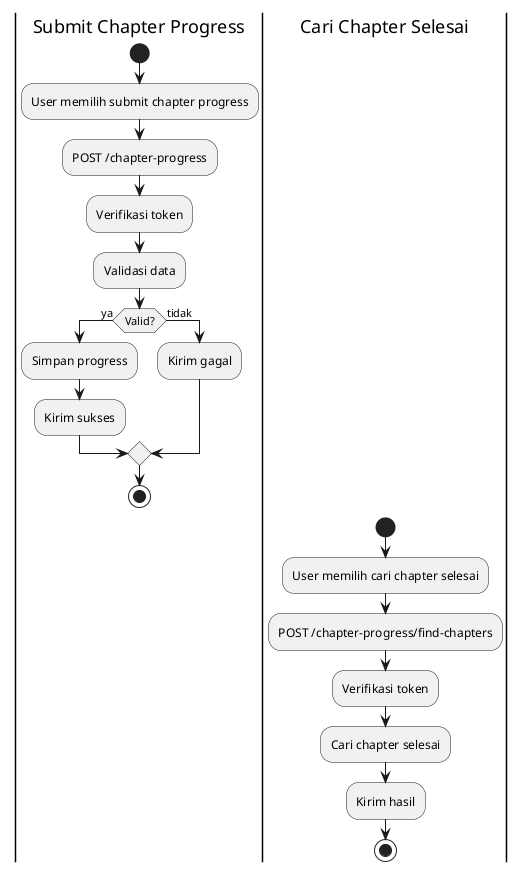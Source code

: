 @startuml

|Submit Chapter Progress|
start
:User memilih submit chapter progress;
:POST /chapter-progress;
:Verifikasi token;
:Validasi data;
if (Valid?) then (ya)
  :Simpan progress;
  :Kirim sukses;
else (tidak)
  :Kirim gagal;
endif
stop

|Cari Chapter Selesai|
start
:User memilih cari chapter selesai;
:POST /chapter-progress/find-chapters;
:Verifikasi token;
:Cari chapter selesai;
:Kirim hasil;
stop

@enduml
